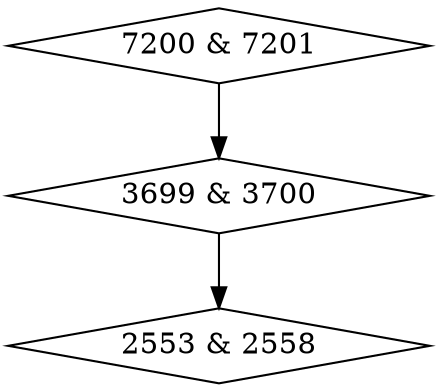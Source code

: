 digraph {
0 [label = "2553 & 2558", shape = diamond];
1 [label = "3699 & 3700", shape = diamond];
2 [label = "7200 & 7201", shape = diamond];
1->0;
2->1;
}
